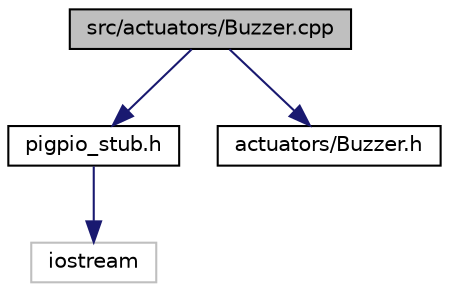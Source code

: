 digraph "src/actuators/Buzzer.cpp"
{
 // LATEX_PDF_SIZE
  edge [fontname="Helvetica",fontsize="10",labelfontname="Helvetica",labelfontsize="10"];
  node [fontname="Helvetica",fontsize="10",shape=record];
  Node1 [label="src/actuators/Buzzer.cpp",height=0.2,width=0.4,color="black", fillcolor="grey75", style="filled", fontcolor="black",tooltip="Controls a buzzer connected to a GPIO pin on a Raspberry Pi."];
  Node1 -> Node2 [color="midnightblue",fontsize="10",style="solid",fontname="Helvetica"];
  Node2 [label="pigpio_stub.h",height=0.2,width=0.4,color="black", fillcolor="white", style="filled",URL="$pigpio__stub_8h_source.html",tooltip=" "];
  Node2 -> Node3 [color="midnightblue",fontsize="10",style="solid",fontname="Helvetica"];
  Node3 [label="iostream",height=0.2,width=0.4,color="grey75", fillcolor="white", style="filled",tooltip=" "];
  Node1 -> Node4 [color="midnightblue",fontsize="10",style="solid",fontname="Helvetica"];
  Node4 [label="actuators/Buzzer.h",height=0.2,width=0.4,color="black", fillcolor="white", style="filled",URL="$Buzzer_8h_source.html",tooltip=" "];
}
